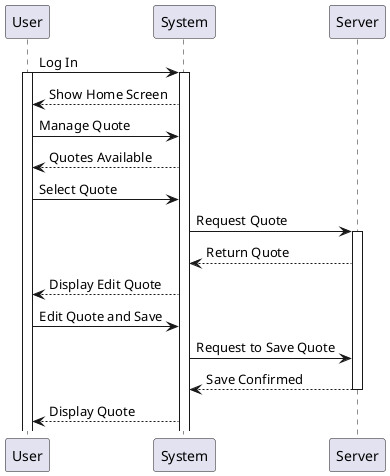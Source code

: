 @startuml
User -> System : Log In
activate User
activate System
System --> User : Show Home Screen
User -> System : Manage Quote
System --> User : Quotes Available
User -> System : Select Quote
System -> Server : Request Quote
activate Server
Server --> System : Return Quote
System --> User : Display Edit Quote
User -> System : Edit Quote and Save
System -> Server : Request to Save Quote
Server --> System : Save Confirmed
deactivate Server
System --> User : Display Quote

@enduml